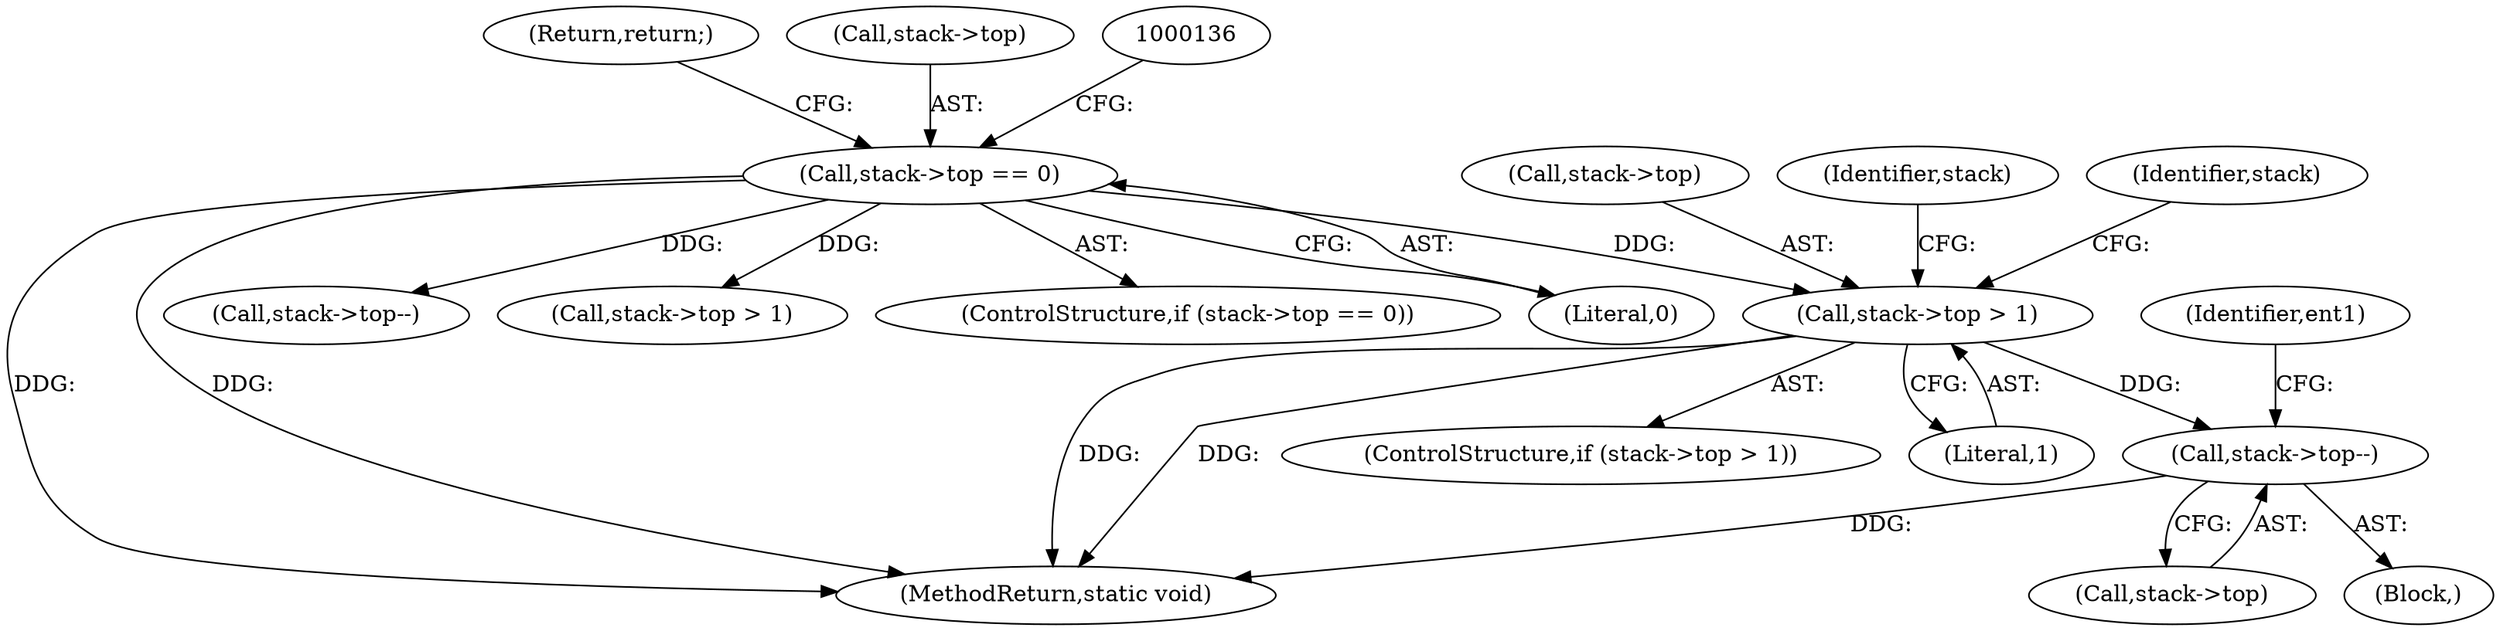 digraph "0_php-src_8d2539fa0faf3f63e1d1e7635347c5b9e777d47b@pointer" {
"1000216" [label="(Call,stack->top--)"];
"1000210" [label="(Call,stack->top > 1)"];
"1000124" [label="(Call,stack->top == 0)"];
"1000217" [label="(Call,stack->top)"];
"1000221" [label="(Identifier,ent1)"];
"1000214" [label="(Literal,1)"];
"1000211" [label="(Call,stack->top)"];
"1000226" [label="(Identifier,stack)"];
"1000130" [label="(Return,return;)"];
"1000128" [label="(Literal,0)"];
"1000216" [label="(Call,stack->top--)"];
"1000671" [label="(MethodReturn,static void)"];
"1000667" [label="(Call,stack->top--)"];
"1000218" [label="(Identifier,stack)"];
"1000124" [label="(Call,stack->top == 0)"];
"1000319" [label="(Call,stack->top > 1)"];
"1000125" [label="(Call,stack->top)"];
"1000123" [label="(ControlStructure,if (stack->top == 0))"];
"1000209" [label="(ControlStructure,if (stack->top > 1))"];
"1000210" [label="(Call,stack->top > 1)"];
"1000215" [label="(Block,)"];
"1000216" -> "1000215"  [label="AST: "];
"1000216" -> "1000217"  [label="CFG: "];
"1000217" -> "1000216"  [label="AST: "];
"1000221" -> "1000216"  [label="CFG: "];
"1000216" -> "1000671"  [label="DDG: "];
"1000210" -> "1000216"  [label="DDG: "];
"1000210" -> "1000209"  [label="AST: "];
"1000210" -> "1000214"  [label="CFG: "];
"1000211" -> "1000210"  [label="AST: "];
"1000214" -> "1000210"  [label="AST: "];
"1000218" -> "1000210"  [label="CFG: "];
"1000226" -> "1000210"  [label="CFG: "];
"1000210" -> "1000671"  [label="DDG: "];
"1000210" -> "1000671"  [label="DDG: "];
"1000124" -> "1000210"  [label="DDG: "];
"1000124" -> "1000123"  [label="AST: "];
"1000124" -> "1000128"  [label="CFG: "];
"1000125" -> "1000124"  [label="AST: "];
"1000128" -> "1000124"  [label="AST: "];
"1000130" -> "1000124"  [label="CFG: "];
"1000136" -> "1000124"  [label="CFG: "];
"1000124" -> "1000671"  [label="DDG: "];
"1000124" -> "1000671"  [label="DDG: "];
"1000124" -> "1000319"  [label="DDG: "];
"1000124" -> "1000667"  [label="DDG: "];
}
